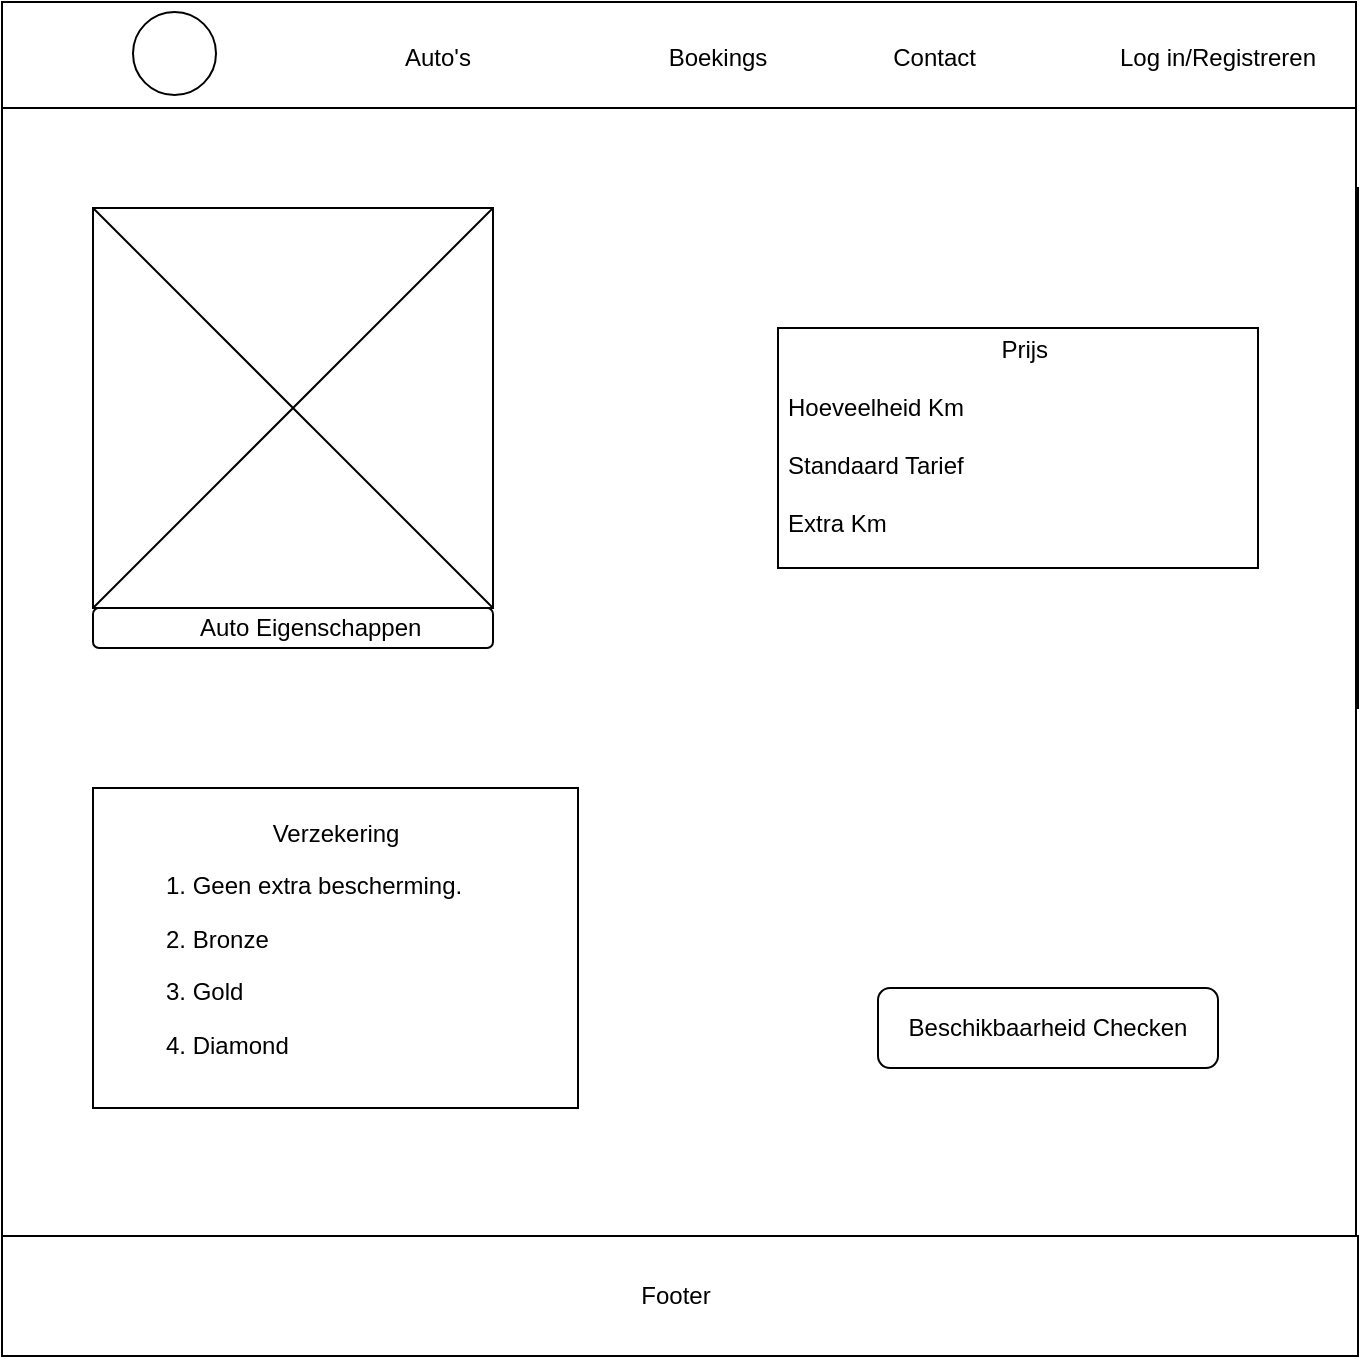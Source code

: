<mxfile version="26.0.16" pages="3">
  <diagram name="Pagina-1" id="NY8qTRaydJ-Vw6CkosKM">
    <mxGraphModel dx="1074" dy="553" grid="1" gridSize="10" guides="1" tooltips="1" connect="1" arrows="1" fold="1" page="1" pageScale="1" pageWidth="827" pageHeight="1169" math="0" shadow="0">
      <root>
        <mxCell id="0" />
        <mxCell id="1" parent="0" />
        <mxCell id="3LArLxnjgrUSoH4HihGx-38" value="" style="rounded=0;whiteSpace=wrap;html=1;fillColor=#000099;labelBorderColor=#b11010;" parent="1" vertex="1">
          <mxGeometry x="112" y="240" width="678" height="260" as="geometry" />
        </mxCell>
        <mxCell id="3LArLxnjgrUSoH4HihGx-1" value="" style="whiteSpace=wrap;html=1;aspect=fixed;" parent="1" vertex="1">
          <mxGeometry x="112" y="147" width="677" height="677" as="geometry" />
        </mxCell>
        <mxCell id="3LArLxnjgrUSoH4HihGx-14" value="" style="rounded=0;whiteSpace=wrap;html=1;" parent="1" vertex="1">
          <mxGeometry x="112" y="764" width="678" height="60" as="geometry" />
        </mxCell>
        <mxCell id="3LArLxnjgrUSoH4HihGx-15" value="Footer" style="text;html=1;strokeColor=none;fillColor=none;align=center;verticalAlign=middle;whiteSpace=wrap;rounded=0;" parent="1" vertex="1">
          <mxGeometry x="379" y="779" width="140" height="30" as="geometry" />
        </mxCell>
        <mxCell id="3LArLxnjgrUSoH4HihGx-17" value="" style="rounded=0;whiteSpace=wrap;html=1;" parent="1" vertex="1">
          <mxGeometry x="157.5" y="540" width="242.5" height="160" as="geometry" />
        </mxCell>
        <mxCell id="3LArLxnjgrUSoH4HihGx-19" value="&lt;h1&gt;&lt;/h1&gt;&lt;p&gt;&lt;span style=&quot;white-space: pre;&quot;&gt;&#x9;&lt;/span&gt;&lt;span style=&quot;white-space: pre;&quot;&gt;&#x9;&lt;/span&gt;Verzekering&lt;br&gt;&lt;/p&gt;&lt;p&gt;1. Geen extra bescherming.&lt;/p&gt;&lt;p&gt;2. Bronze&lt;/p&gt;&lt;p&gt;3. Gold&lt;/p&gt;&lt;p&gt;4. Diamond&lt;/p&gt;" style="text;html=1;strokeColor=none;fillColor=none;spacing=5;spacingTop=-20;whiteSpace=wrap;overflow=hidden;rounded=0;" parent="1" vertex="1">
          <mxGeometry x="189" y="550" width="190" height="130" as="geometry" />
        </mxCell>
        <mxCell id="3LArLxnjgrUSoH4HihGx-22" value="" style="rounded=0;whiteSpace=wrap;html=1;" parent="1" vertex="1">
          <mxGeometry x="112" y="147" width="677" height="53" as="geometry" />
        </mxCell>
        <mxCell id="3LArLxnjgrUSoH4HihGx-29" value="Log in/Registreren" style="text;html=1;strokeColor=none;fillColor=none;align=center;verticalAlign=middle;whiteSpace=wrap;rounded=0;" parent="1" vertex="1">
          <mxGeometry x="660" y="160" width="120" height="30" as="geometry" />
        </mxCell>
        <mxCell id="3LArLxnjgrUSoH4HihGx-30" value="Beschikbaarheid Checken" style="rounded=1;whiteSpace=wrap;html=1;" parent="1" vertex="1">
          <mxGeometry x="550" y="640" width="170" height="40" as="geometry" />
        </mxCell>
        <mxCell id="3LArLxnjgrUSoH4HihGx-31" value="" style="whiteSpace=wrap;html=1;aspect=fixed;" parent="1" vertex="1">
          <mxGeometry x="157.5" y="250" width="200" height="200" as="geometry" />
        </mxCell>
        <mxCell id="3LArLxnjgrUSoH4HihGx-32" value="" style="endArrow=none;html=1;rounded=0;entryX=1;entryY=0;entryDx=0;entryDy=0;" parent="1" edge="1">
          <mxGeometry width="50" height="50" relative="1" as="geometry">
            <mxPoint x="157.5" y="450" as="sourcePoint" />
            <mxPoint x="357.5" y="250" as="targetPoint" />
          </mxGeometry>
        </mxCell>
        <mxCell id="3LArLxnjgrUSoH4HihGx-34" value="" style="endArrow=none;html=1;rounded=0;entryX=1;entryY=1;entryDx=0;entryDy=0;" parent="1" edge="1">
          <mxGeometry width="50" height="50" relative="1" as="geometry">
            <mxPoint x="157.5" y="250" as="sourcePoint" />
            <mxPoint x="357.5" y="450" as="targetPoint" />
          </mxGeometry>
        </mxCell>
        <mxCell id="3LArLxnjgrUSoH4HihGx-35" value="" style="rounded=1;whiteSpace=wrap;html=1;" parent="1" vertex="1">
          <mxGeometry x="157.5" y="450" width="200" height="20" as="geometry" />
        </mxCell>
        <mxCell id="3LArLxnjgrUSoH4HihGx-36" value="&lt;span style=&quot;white-space: pre;&quot;&gt;&#x9;&lt;/span&gt;Auto Eigenschappen" style="text;html=1;strokeColor=none;fillColor=none;align=center;verticalAlign=middle;whiteSpace=wrap;rounded=0;" parent="1" vertex="1">
          <mxGeometry x="177.5" y="450" width="150" height="20" as="geometry" />
        </mxCell>
        <mxCell id="3LArLxnjgrUSoH4HihGx-37" value="&lt;br&gt;&lt;span style=&quot;white-space: pre;&quot;&gt;&#x9;&lt;/span&gt;&lt;span style=&quot;white-space: pre;&quot;&gt;&#x9;&lt;/span&gt;&lt;span style=&quot;white-space: pre;&quot;&gt;&#x9;&lt;/span&gt;&lt;span style=&quot;white-space: pre;&quot;&gt;&#x9;&lt;/span&gt;Prijs&lt;br&gt;&lt;br&gt;Hoeveelheid Km&lt;br&gt;&lt;br&gt;Standaard Tarief&lt;br&gt;&lt;br&gt;Extra Km&lt;br&gt;&lt;br&gt;&lt;h1&gt;&lt;/h1&gt;&lt;p&gt;&lt;/p&gt;" style="text;html=1;spacing=5;spacingTop=-20;whiteSpace=wrap;overflow=hidden;rounded=0;strokeColor=default;" parent="1" vertex="1">
          <mxGeometry x="500" y="310" width="240" height="120" as="geometry" />
        </mxCell>
        <mxCell id="3LArLxnjgrUSoH4HihGx-39" value="" style="shape=image;html=1;verticalAlign=top;verticalLabelPosition=bottom;labelBackgroundColor=#ffffff;imageAspect=0;aspect=fixed;image=https://cdn4.iconfinder.com/data/icons/evil-icons-user-interface/64/menu-128.png" parent="1" vertex="1">
          <mxGeometry x="117.5" y="153.5" width="40" height="40" as="geometry" />
        </mxCell>
        <mxCell id="3LArLxnjgrUSoH4HihGx-40" value="" style="ellipse;whiteSpace=wrap;html=1;aspect=fixed;" parent="1" vertex="1">
          <mxGeometry x="177.5" y="152" width="41.5" height="41.5" as="geometry" />
        </mxCell>
        <mxCell id="3LArLxnjgrUSoH4HihGx-41" value="Boekings" style="text;html=1;strokeColor=none;fillColor=none;align=center;verticalAlign=middle;whiteSpace=wrap;rounded=0;" parent="1" vertex="1">
          <mxGeometry x="410" y="160" width="120" height="30" as="geometry" />
        </mxCell>
        <mxCell id="3LArLxnjgrUSoH4HihGx-42" value="Auto&#39;s" style="text;html=1;strokeColor=none;fillColor=none;align=center;verticalAlign=middle;whiteSpace=wrap;rounded=0;" parent="1" vertex="1">
          <mxGeometry x="270" y="160" width="120" height="30" as="geometry" />
        </mxCell>
        <mxCell id="YZMefaKuV_zSlVZoaRyI-1" value="Contact&amp;nbsp;" style="text;html=1;strokeColor=none;fillColor=none;align=center;verticalAlign=middle;whiteSpace=wrap;rounded=0;" vertex="1" parent="1">
          <mxGeometry x="520" y="160" width="120" height="30" as="geometry" />
        </mxCell>
      </root>
    </mxGraphModel>
  </diagram>
  <diagram id="F9kWF7ge9uPHWOcaXI52" name="Pagina-2">
    <mxGraphModel dx="1504" dy="775" grid="1" gridSize="10" guides="1" tooltips="1" connect="1" arrows="1" fold="1" page="1" pageScale="1" pageWidth="827" pageHeight="1169" math="0" shadow="0">
      <root>
        <mxCell id="0" />
        <mxCell id="1" parent="0" />
        <mxCell id="6kbVtxHhZ_7BIPuDyOFn-1" value="" style="whiteSpace=wrap;html=1;aspect=fixed;" parent="1" vertex="1">
          <mxGeometry x="112" y="147" width="677" height="677" as="geometry" />
        </mxCell>
        <mxCell id="cLZZrKxnuwd-PUkKnTCw-1" value="" style="rounded=0;whiteSpace=wrap;html=1;" parent="1" vertex="1">
          <mxGeometry x="112" y="147" width="677" height="53" as="geometry" />
        </mxCell>
        <mxCell id="cLZZrKxnuwd-PUkKnTCw-2" value="Log in/Registreren" style="text;html=1;strokeColor=none;fillColor=none;align=center;verticalAlign=middle;whiteSpace=wrap;rounded=0;" parent="1" vertex="1">
          <mxGeometry x="660" y="160" width="120" height="30" as="geometry" />
        </mxCell>
        <mxCell id="cLZZrKxnuwd-PUkKnTCw-3" value="" style="shape=image;html=1;verticalAlign=top;verticalLabelPosition=bottom;labelBackgroundColor=#ffffff;imageAspect=0;aspect=fixed;image=https://cdn4.iconfinder.com/data/icons/evil-icons-user-interface/64/menu-128.png" parent="1" vertex="1">
          <mxGeometry x="117.5" y="153.5" width="40" height="40" as="geometry" />
        </mxCell>
        <mxCell id="cLZZrKxnuwd-PUkKnTCw-4" value="" style="ellipse;whiteSpace=wrap;html=1;aspect=fixed;" parent="1" vertex="1">
          <mxGeometry x="177.5" y="152" width="41.5" height="41.5" as="geometry" />
        </mxCell>
        <mxCell id="cLZZrKxnuwd-PUkKnTCw-5" value="Boekings" style="text;html=1;strokeColor=none;fillColor=none;align=center;verticalAlign=middle;whiteSpace=wrap;rounded=0;" parent="1" vertex="1">
          <mxGeometry x="414" y="160" width="120" height="28" as="geometry" />
        </mxCell>
        <mxCell id="cLZZrKxnuwd-PUkKnTCw-6" value="Auto&#39;s" style="text;html=1;strokeColor=none;fillColor=none;align=center;verticalAlign=middle;whiteSpace=wrap;rounded=0;" parent="1" vertex="1">
          <mxGeometry x="293.5" y="160" width="120" height="30" as="geometry" />
        </mxCell>
        <mxCell id="hEjpzkuwJjW3b_1GzvMo-1" value="FOTO&lt;div&gt;&lt;br&gt;&lt;/div&gt;" style="whiteSpace=wrap;html=1;aspect=fixed;" vertex="1" parent="1">
          <mxGeometry x="157.5" y="260" width="192.5" height="192.5" as="geometry" />
        </mxCell>
        <mxCell id="hEjpzkuwJjW3b_1GzvMo-2" value="Naam" style="rounded=0;whiteSpace=wrap;html=1;" vertex="1" parent="1">
          <mxGeometry x="550" y="270" width="120" height="10" as="geometry" />
        </mxCell>
        <mxCell id="hEjpzkuwJjW3b_1GzvMo-3" value="Geboorte Datum" style="rounded=0;whiteSpace=wrap;html=1;" vertex="1" parent="1">
          <mxGeometry x="550" y="310" width="120" height="10" as="geometry" />
        </mxCell>
        <mxCell id="hEjpzkuwJjW3b_1GzvMo-4" value="Email" style="rounded=0;whiteSpace=wrap;html=1;" vertex="1" parent="1">
          <mxGeometry x="550" y="351.25" width="120" height="10" as="geometry" />
        </mxCell>
        <mxCell id="hEjpzkuwJjW3b_1GzvMo-5" value="Plaats" style="rounded=0;whiteSpace=wrap;html=1;" vertex="1" parent="1">
          <mxGeometry x="550" y="390" width="120" height="10" as="geometry" />
        </mxCell>
        <mxCell id="hEjpzkuwJjW3b_1GzvMo-6" value="Telefoonnummer" style="rounded=0;whiteSpace=wrap;html=1;" vertex="1" parent="1">
          <mxGeometry x="550" y="430" width="120" height="10" as="geometry" />
        </mxCell>
        <mxCell id="GAiHaRYkeL43YpYjzKEp-2" value="Beschikbaarheid" style="rounded=0;whiteSpace=wrap;html=1;" vertex="1" parent="1">
          <mxGeometry x="140.63" y="560" width="226.25" height="115" as="geometry" />
        </mxCell>
        <mxCell id="GAiHaRYkeL43YpYjzKEp-4" value="TOTALE PRICE" style="rounded=0;whiteSpace=wrap;html=1;" vertex="1" parent="1">
          <mxGeometry x="525" y="560" width="170" height="77.5" as="geometry" />
        </mxCell>
        <mxCell id="GAiHaRYkeL43YpYjzKEp-5" value="FOOTER" style="rounded=0;whiteSpace=wrap;html=1;" vertex="1" parent="1">
          <mxGeometry x="112" y="764" width="677" height="60" as="geometry" />
        </mxCell>
        <mxCell id="qRHpAan4DuCUlls8i2E9-1" value="Contact&amp;nbsp;" style="text;html=1;strokeColor=none;fillColor=none;align=center;verticalAlign=middle;whiteSpace=wrap;rounded=0;" vertex="1" parent="1">
          <mxGeometry x="520" y="160" width="120" height="30" as="geometry" />
        </mxCell>
        <mxCell id="ub3wqCaFZR7eyOY2g30J-1" value="Verder" style="rounded=0;whiteSpace=wrap;html=1;" vertex="1" parent="1">
          <mxGeometry x="550" y="655" width="120" height="20" as="geometry" />
        </mxCell>
      </root>
    </mxGraphModel>
  </diagram>
  <diagram id="FVtywMmYwJtL1ceS1Zx1" name="Pagina-3">
    <mxGraphModel dx="1880" dy="968" grid="1" gridSize="10" guides="1" tooltips="1" connect="1" arrows="1" fold="1" page="1" pageScale="1" pageWidth="827" pageHeight="1169" math="0" shadow="0">
      <root>
        <mxCell id="0" />
        <mxCell id="1" parent="0" />
        <mxCell id="SubxuTAVu7y3NHr1YoZV-1" value="" style="whiteSpace=wrap;html=1;aspect=fixed;" vertex="1" parent="1">
          <mxGeometry x="112" y="147" width="753" height="753" as="geometry" />
        </mxCell>
        <mxCell id="SubxuTAVu7y3NHr1YoZV-2" value="" style="rounded=0;whiteSpace=wrap;html=1;" vertex="1" parent="1">
          <mxGeometry x="112" y="147" width="753" height="53" as="geometry" />
        </mxCell>
        <mxCell id="SubxuTAVu7y3NHr1YoZV-3" value="Log in/Registreren" style="text;html=1;strokeColor=none;fillColor=none;align=center;verticalAlign=middle;whiteSpace=wrap;rounded=0;" vertex="1" parent="1">
          <mxGeometry x="710" y="160" width="120" height="30" as="geometry" />
        </mxCell>
        <mxCell id="SubxuTAVu7y3NHr1YoZV-4" value="" style="shape=image;html=1;verticalAlign=top;verticalLabelPosition=bottom;labelBackgroundColor=#ffffff;imageAspect=0;aspect=fixed;image=https://cdn4.iconfinder.com/data/icons/evil-icons-user-interface/64/menu-128.png" vertex="1" parent="1">
          <mxGeometry x="117.5" y="153.5" width="40" height="40" as="geometry" />
        </mxCell>
        <mxCell id="SubxuTAVu7y3NHr1YoZV-5" value="" style="ellipse;whiteSpace=wrap;html=1;aspect=fixed;" vertex="1" parent="1">
          <mxGeometry x="177.5" y="152" width="41.5" height="41.5" as="geometry" />
        </mxCell>
        <mxCell id="SubxuTAVu7y3NHr1YoZV-6" value="Boekings" style="text;html=1;strokeColor=none;fillColor=none;align=center;verticalAlign=middle;whiteSpace=wrap;rounded=0;" vertex="1" parent="1">
          <mxGeometry x="430" y="160" width="120" height="28" as="geometry" />
        </mxCell>
        <mxCell id="SubxuTAVu7y3NHr1YoZV-7" value="Auto&#39;s" style="text;html=1;strokeColor=none;fillColor=none;align=center;verticalAlign=middle;whiteSpace=wrap;rounded=0;" vertex="1" parent="1">
          <mxGeometry x="293.5" y="160" width="120" height="30" as="geometry" />
        </mxCell>
        <mxCell id="SubxuTAVu7y3NHr1YoZV-8" value="Contact&amp;nbsp;" style="text;html=1;strokeColor=none;fillColor=none;align=center;verticalAlign=middle;whiteSpace=wrap;rounded=0;" vertex="1" parent="1">
          <mxGeometry x="561" y="160" width="120" height="30" as="geometry" />
        </mxCell>
        <mxCell id="SubxuTAVu7y3NHr1YoZV-9" value="FOTO" style="whiteSpace=wrap;html=1;aspect=fixed;" vertex="1" parent="1">
          <mxGeometry x="139" y="260" width="221" height="221" as="geometry" />
        </mxCell>
        <mxCell id="SubxuTAVu7y3NHr1YoZV-10" value="" style="rounded=0;whiteSpace=wrap;html=1;" vertex="1" parent="1">
          <mxGeometry x="510" y="280.5" width="240" height="180" as="geometry" />
        </mxCell>
        <mxCell id="SubxuTAVu7y3NHr1YoZV-11" value="Bedankt voor uw reservering.&lt;div&gt;&lt;br&gt;&lt;/div&gt;&lt;div&gt;&lt;br&gt;&lt;/div&gt;&lt;div&gt;(Nog meer tekst)&lt;/div&gt;" style="text;html=1;align=center;verticalAlign=middle;whiteSpace=wrap;rounded=0;" vertex="1" parent="1">
          <mxGeometry x="520" y="325.5" width="220" height="90" as="geometry" />
        </mxCell>
        <mxCell id="SubxuTAVu7y3NHr1YoZV-13" value="FOTO" style="whiteSpace=wrap;html=1;aspect=fixed;" vertex="1" parent="1">
          <mxGeometry x="140" y="605" width="151" height="151" as="geometry" />
        </mxCell>
        <mxCell id="SubxuTAVu7y3NHr1YoZV-14" value="FOTO" style="whiteSpace=wrap;html=1;aspect=fixed;" vertex="1" parent="1">
          <mxGeometry x="413" y="605" width="151" height="151" as="geometry" />
        </mxCell>
        <mxCell id="SubxuTAVu7y3NHr1YoZV-15" value="FOTO" style="whiteSpace=wrap;html=1;aspect=fixed;" vertex="1" parent="1">
          <mxGeometry x="660" y="605" width="151" height="151" as="geometry" />
        </mxCell>
        <mxCell id="SubxuTAVu7y3NHr1YoZV-16" value="&lt;font style=&quot;font-size: 30px;&quot;&gt;Bekijk ook ....&lt;/font&gt;" style="text;html=1;align=center;verticalAlign=middle;whiteSpace=wrap;rounded=0;" vertex="1" parent="1">
          <mxGeometry x="260" y="530" width="510" height="30" as="geometry" />
        </mxCell>
        <mxCell id="11fm9yXDgiZFZHm4jR5e-1" value="" style="rounded=0;whiteSpace=wrap;html=1;" vertex="1" parent="1">
          <mxGeometry x="112" y="840" width="753" height="60" as="geometry" />
        </mxCell>
        <mxCell id="11fm9yXDgiZFZHm4jR5e-2" value="Footer" style="text;html=1;strokeColor=none;fillColor=none;align=center;verticalAlign=middle;whiteSpace=wrap;rounded=0;" vertex="1" parent="1">
          <mxGeometry x="379" y="855" width="140" height="30" as="geometry" />
        </mxCell>
      </root>
    </mxGraphModel>
  </diagram>
</mxfile>
